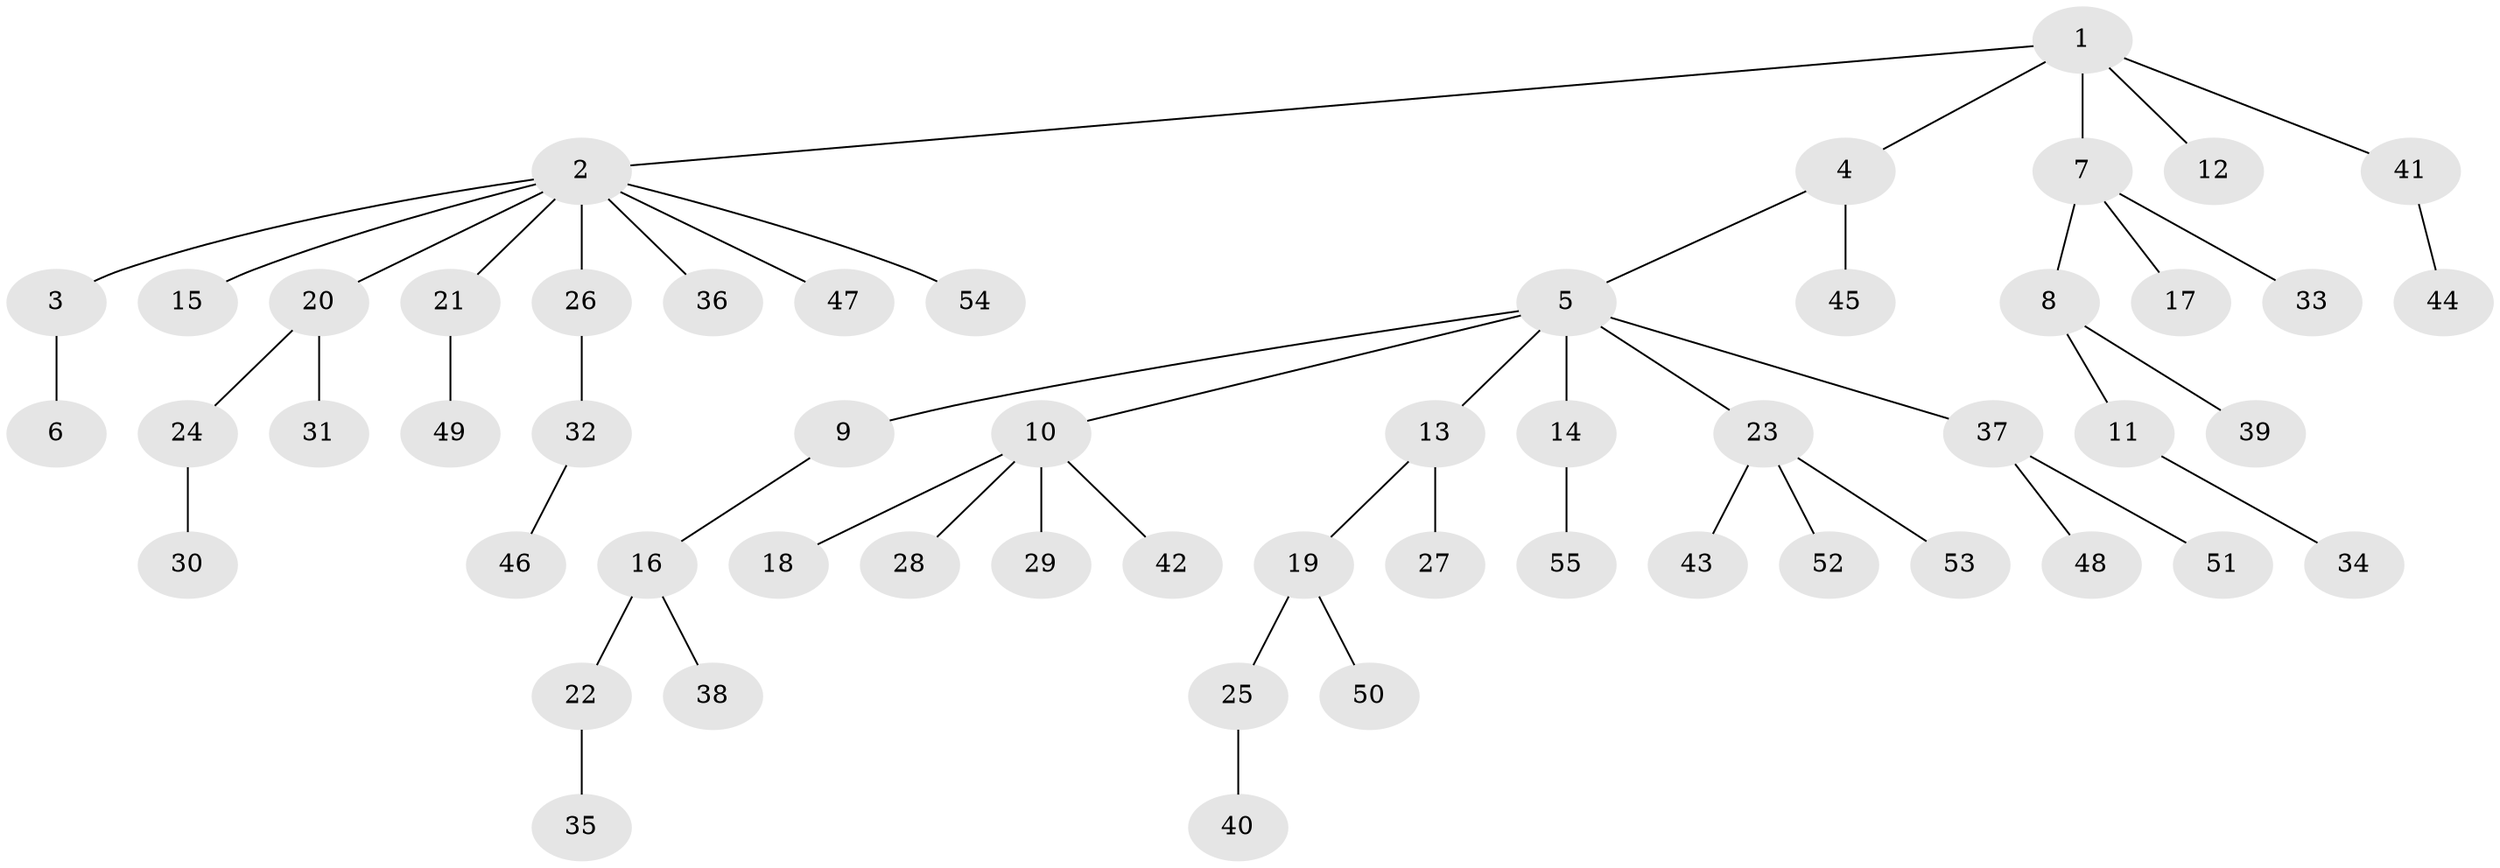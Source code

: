 // Generated by graph-tools (version 1.1) at 2025/15/03/09/25 04:15:34]
// undirected, 55 vertices, 54 edges
graph export_dot {
graph [start="1"]
  node [color=gray90,style=filled];
  1;
  2;
  3;
  4;
  5;
  6;
  7;
  8;
  9;
  10;
  11;
  12;
  13;
  14;
  15;
  16;
  17;
  18;
  19;
  20;
  21;
  22;
  23;
  24;
  25;
  26;
  27;
  28;
  29;
  30;
  31;
  32;
  33;
  34;
  35;
  36;
  37;
  38;
  39;
  40;
  41;
  42;
  43;
  44;
  45;
  46;
  47;
  48;
  49;
  50;
  51;
  52;
  53;
  54;
  55;
  1 -- 2;
  1 -- 4;
  1 -- 7;
  1 -- 12;
  1 -- 41;
  2 -- 3;
  2 -- 15;
  2 -- 20;
  2 -- 21;
  2 -- 26;
  2 -- 36;
  2 -- 47;
  2 -- 54;
  3 -- 6;
  4 -- 5;
  4 -- 45;
  5 -- 9;
  5 -- 10;
  5 -- 13;
  5 -- 14;
  5 -- 23;
  5 -- 37;
  7 -- 8;
  7 -- 17;
  7 -- 33;
  8 -- 11;
  8 -- 39;
  9 -- 16;
  10 -- 18;
  10 -- 28;
  10 -- 29;
  10 -- 42;
  11 -- 34;
  13 -- 19;
  13 -- 27;
  14 -- 55;
  16 -- 22;
  16 -- 38;
  19 -- 25;
  19 -- 50;
  20 -- 24;
  20 -- 31;
  21 -- 49;
  22 -- 35;
  23 -- 43;
  23 -- 52;
  23 -- 53;
  24 -- 30;
  25 -- 40;
  26 -- 32;
  32 -- 46;
  37 -- 48;
  37 -- 51;
  41 -- 44;
}
